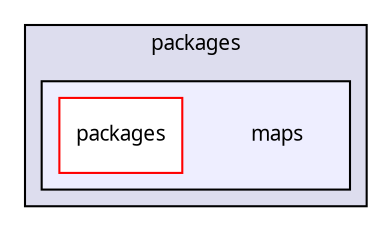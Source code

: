digraph "packages/maps/" {
  compound=true
  node [ fontsize="10", fontname="FreeSans.ttf"];
  edge [ labelfontsize="10", labelfontname="FreeSans.ttf"];
  subgraph clusterdir_93501a11e921083efbd154e0cdff5f10 {
    graph [ bgcolor="#ddddee", pencolor="black", label="packages" fontname="FreeSans.ttf", fontsize="10", URL="dir_93501a11e921083efbd154e0cdff5f10.html"]
  subgraph clusterdir_a2d89dbda46cb1e5e356b11a246f17ed {
    graph [ bgcolor="#eeeeff", pencolor="black", label="" URL="dir_a2d89dbda46cb1e5e356b11a246f17ed.html"];
    dir_a2d89dbda46cb1e5e356b11a246f17ed [shape=plaintext label="maps"];
    dir_390e9a93d0e7640c4615e863ad7c11fa [shape=box label="packages" color="red" fillcolor="white" style="filled" URL="dir_390e9a93d0e7640c4615e863ad7c11fa.html"];
  }
  }
}
